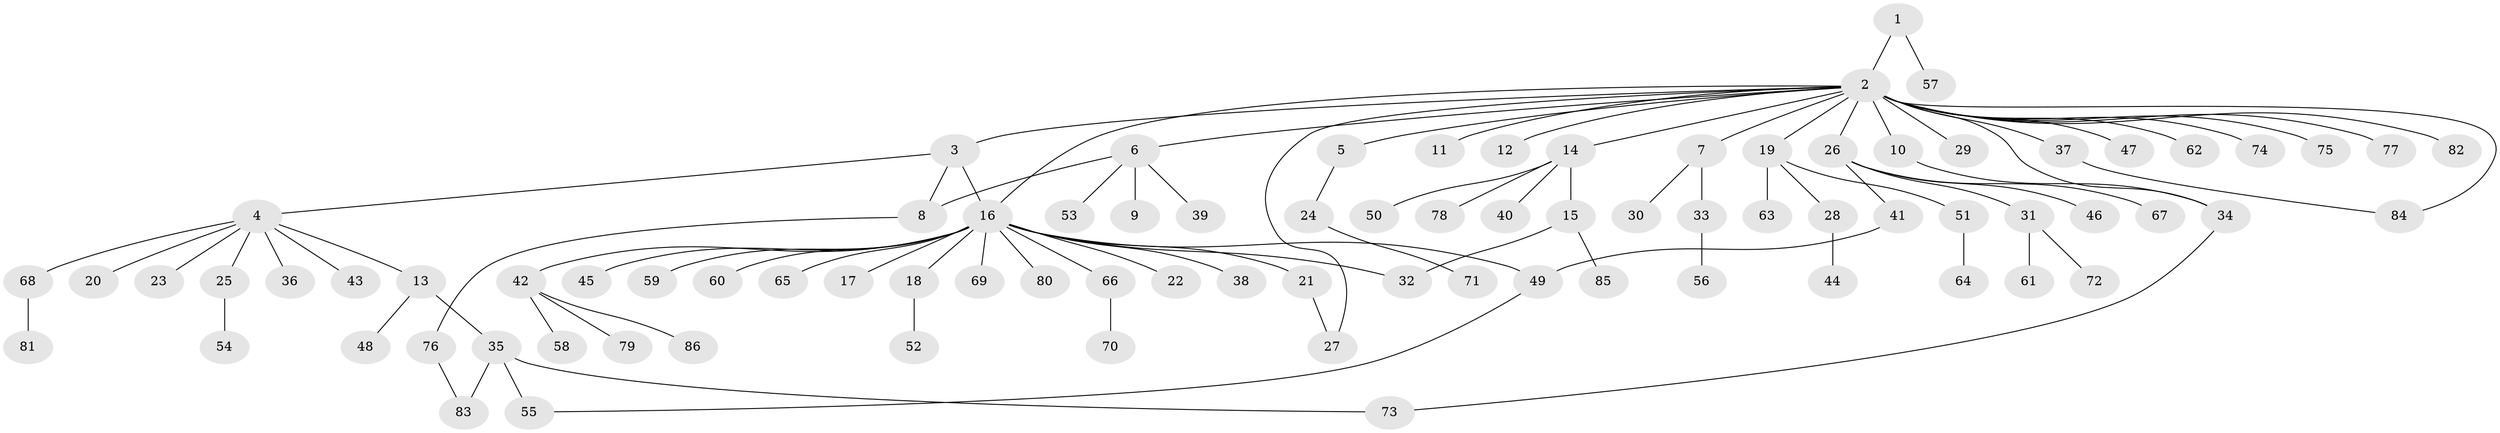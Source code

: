 // Generated by graph-tools (version 1.1) at 2025/26/03/09/25 03:26:04]
// undirected, 86 vertices, 95 edges
graph export_dot {
graph [start="1"]
  node [color=gray90,style=filled];
  1;
  2;
  3;
  4;
  5;
  6;
  7;
  8;
  9;
  10;
  11;
  12;
  13;
  14;
  15;
  16;
  17;
  18;
  19;
  20;
  21;
  22;
  23;
  24;
  25;
  26;
  27;
  28;
  29;
  30;
  31;
  32;
  33;
  34;
  35;
  36;
  37;
  38;
  39;
  40;
  41;
  42;
  43;
  44;
  45;
  46;
  47;
  48;
  49;
  50;
  51;
  52;
  53;
  54;
  55;
  56;
  57;
  58;
  59;
  60;
  61;
  62;
  63;
  64;
  65;
  66;
  67;
  68;
  69;
  70;
  71;
  72;
  73;
  74;
  75;
  76;
  77;
  78;
  79;
  80;
  81;
  82;
  83;
  84;
  85;
  86;
  1 -- 2;
  1 -- 57;
  2 -- 3;
  2 -- 5;
  2 -- 6;
  2 -- 7;
  2 -- 10;
  2 -- 11;
  2 -- 12;
  2 -- 14;
  2 -- 16;
  2 -- 19;
  2 -- 26;
  2 -- 27;
  2 -- 29;
  2 -- 34;
  2 -- 37;
  2 -- 47;
  2 -- 62;
  2 -- 74;
  2 -- 75;
  2 -- 77;
  2 -- 82;
  2 -- 84;
  3 -- 4;
  3 -- 8;
  3 -- 16;
  4 -- 13;
  4 -- 20;
  4 -- 23;
  4 -- 25;
  4 -- 36;
  4 -- 43;
  4 -- 68;
  5 -- 24;
  6 -- 8;
  6 -- 9;
  6 -- 39;
  6 -- 53;
  7 -- 30;
  7 -- 33;
  8 -- 76;
  10 -- 34;
  13 -- 35;
  13 -- 48;
  14 -- 15;
  14 -- 40;
  14 -- 50;
  14 -- 78;
  15 -- 32;
  15 -- 85;
  16 -- 17;
  16 -- 18;
  16 -- 21;
  16 -- 22;
  16 -- 32;
  16 -- 38;
  16 -- 42;
  16 -- 45;
  16 -- 49;
  16 -- 59;
  16 -- 60;
  16 -- 65;
  16 -- 66;
  16 -- 69;
  16 -- 80;
  18 -- 52;
  19 -- 28;
  19 -- 51;
  19 -- 63;
  21 -- 27;
  24 -- 71;
  25 -- 54;
  26 -- 31;
  26 -- 41;
  26 -- 46;
  26 -- 67;
  28 -- 44;
  31 -- 61;
  31 -- 72;
  33 -- 56;
  34 -- 73;
  35 -- 55;
  35 -- 73;
  35 -- 83;
  37 -- 84;
  41 -- 49;
  42 -- 58;
  42 -- 79;
  42 -- 86;
  49 -- 55;
  51 -- 64;
  66 -- 70;
  68 -- 81;
  76 -- 83;
}
